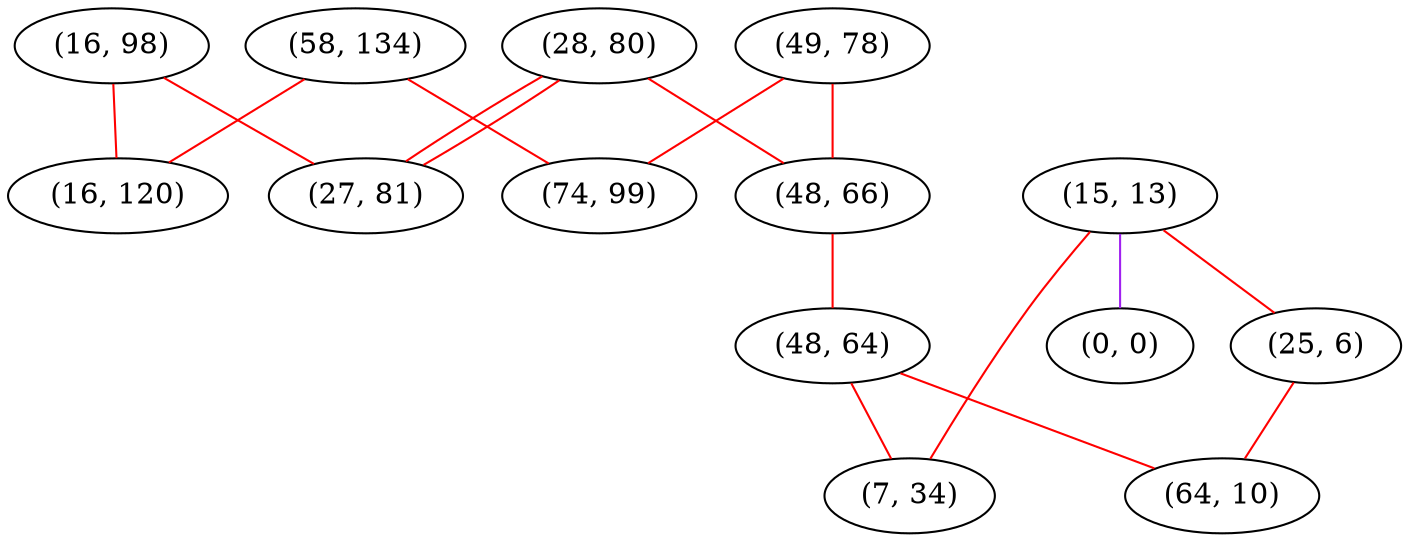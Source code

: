 graph "" {
"(58, 134)";
"(15, 13)";
"(28, 80)";
"(49, 78)";
"(25, 6)";
"(16, 98)";
"(0, 0)";
"(48, 66)";
"(48, 64)";
"(27, 81)";
"(64, 10)";
"(16, 120)";
"(74, 99)";
"(7, 34)";
"(58, 134)" -- "(16, 120)"  [color=red, key=0, weight=1];
"(58, 134)" -- "(74, 99)"  [color=red, key=0, weight=1];
"(15, 13)" -- "(0, 0)"  [color=purple, key=0, weight=4];
"(15, 13)" -- "(25, 6)"  [color=red, key=0, weight=1];
"(15, 13)" -- "(7, 34)"  [color=red, key=0, weight=1];
"(28, 80)" -- "(27, 81)"  [color=red, key=0, weight=1];
"(28, 80)" -- "(27, 81)"  [color=red, key=1, weight=1];
"(28, 80)" -- "(48, 66)"  [color=red, key=0, weight=1];
"(49, 78)" -- "(74, 99)"  [color=red, key=0, weight=1];
"(49, 78)" -- "(48, 66)"  [color=red, key=0, weight=1];
"(25, 6)" -- "(64, 10)"  [color=red, key=0, weight=1];
"(16, 98)" -- "(16, 120)"  [color=red, key=0, weight=1];
"(16, 98)" -- "(27, 81)"  [color=red, key=0, weight=1];
"(48, 66)" -- "(48, 64)"  [color=red, key=0, weight=1];
"(48, 64)" -- "(7, 34)"  [color=red, key=0, weight=1];
"(48, 64)" -- "(64, 10)"  [color=red, key=0, weight=1];
}
